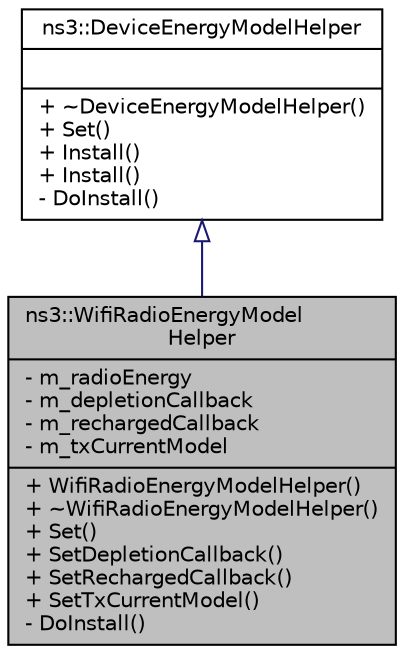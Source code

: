 digraph "ns3::WifiRadioEnergyModelHelper"
{
  edge [fontname="Helvetica",fontsize="10",labelfontname="Helvetica",labelfontsize="10"];
  node [fontname="Helvetica",fontsize="10",shape=record];
  Node1 [label="{ns3::WifiRadioEnergyModel\lHelper\n|- m_radioEnergy\l- m_depletionCallback\l- m_rechargedCallback\l- m_txCurrentModel\l|+ WifiRadioEnergyModelHelper()\l+ ~WifiRadioEnergyModelHelper()\l+ Set()\l+ SetDepletionCallback()\l+ SetRechargedCallback()\l+ SetTxCurrentModel()\l- DoInstall()\l}",height=0.2,width=0.4,color="black", fillcolor="grey75", style="filled", fontcolor="black"];
  Node2 -> Node1 [dir="back",color="midnightblue",fontsize="10",style="solid",arrowtail="onormal"];
  Node2 [label="{ns3::DeviceEnergyModelHelper\n||+ ~DeviceEnergyModelHelper()\l+ Set()\l+ Install()\l+ Install()\l- DoInstall()\l}",height=0.2,width=0.4,color="black", fillcolor="white", style="filled",URL="$d5/d68/classns3_1_1DeviceEnergyModelHelper.html",tooltip="Creates DeviceEnergyModel objects. "];
}
